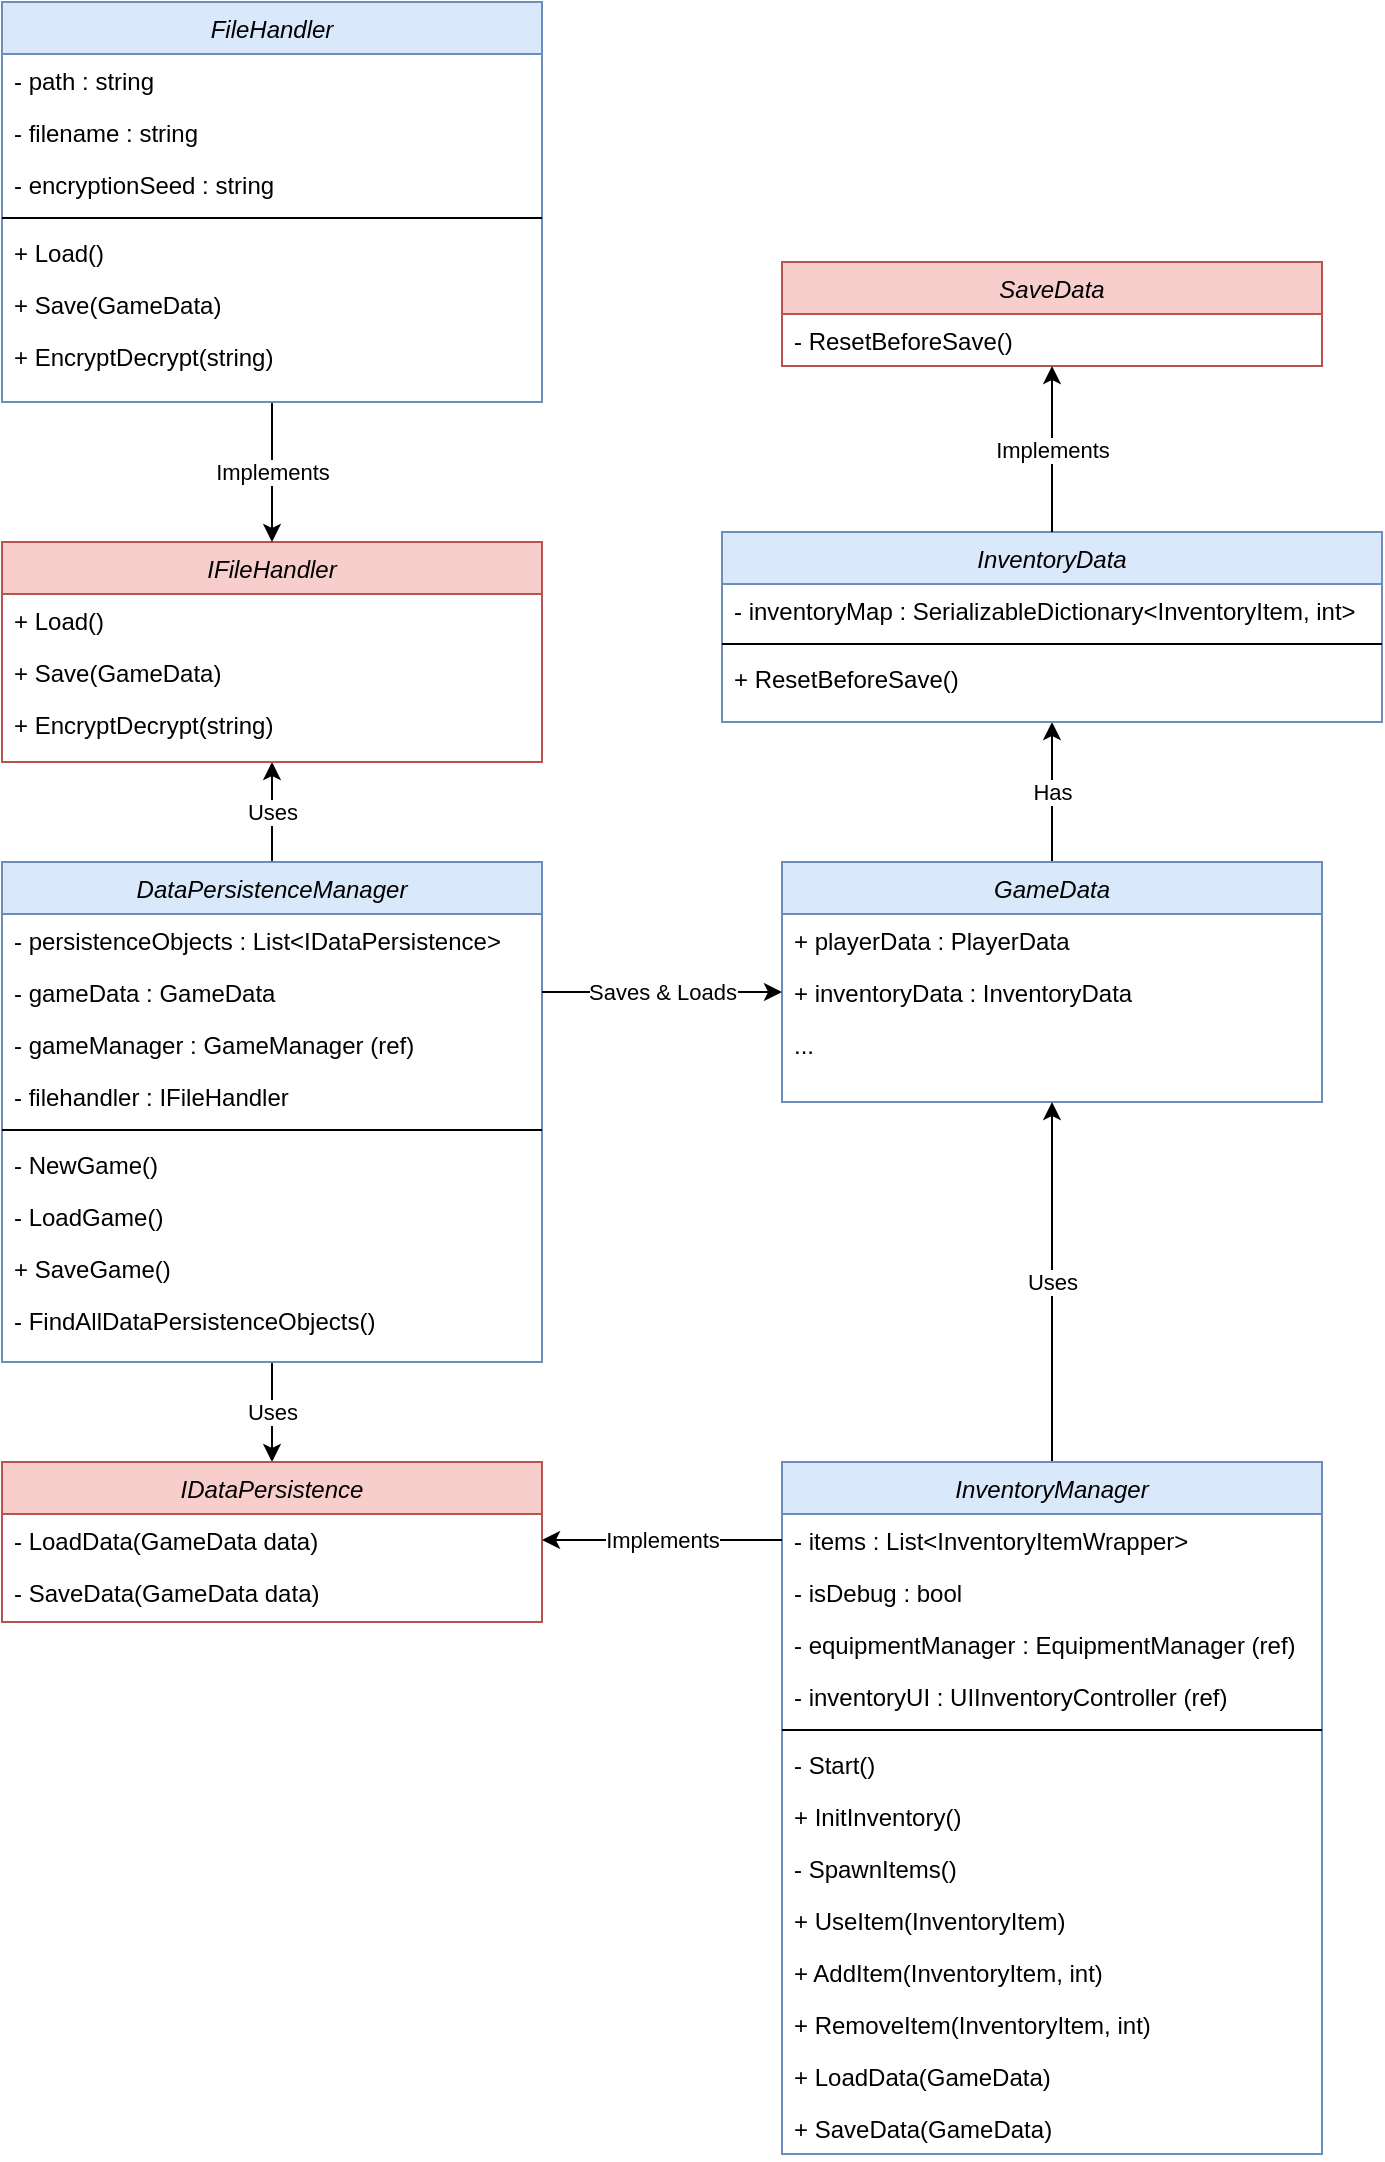 <mxfile version="17.4.2" type="device"><diagram id="C5RBs43oDa-KdzZeNtuy" name="Page-1"><mxGraphModel dx="2031" dy="1236" grid="1" gridSize="10" guides="1" tooltips="1" connect="1" arrows="1" fold="1" page="1" pageScale="1" pageWidth="827" pageHeight="1169" math="0" shadow="0"><root><mxCell id="WIyWlLk6GJQsqaUBKTNV-0"/><mxCell id="WIyWlLk6GJQsqaUBKTNV-1" parent="WIyWlLk6GJQsqaUBKTNV-0"/><mxCell id="hqA68pDAt9zU9-e2QTy0-72" value="Uses" style="edgeStyle=orthogonalEdgeStyle;rounded=0;orthogonalLoop=1;jettySize=auto;html=1;entryX=0.5;entryY=0;entryDx=0;entryDy=0;" edge="1" parent="WIyWlLk6GJQsqaUBKTNV-1" source="hqA68pDAt9zU9-e2QTy0-0" target="hqA68pDAt9zU9-e2QTy0-68"><mxGeometry relative="1" as="geometry"/></mxCell><mxCell id="hqA68pDAt9zU9-e2QTy0-73" value="Uses" style="edgeStyle=orthogonalEdgeStyle;rounded=0;orthogonalLoop=1;jettySize=auto;html=1;entryX=0.5;entryY=1;entryDx=0;entryDy=0;" edge="1" parent="WIyWlLk6GJQsqaUBKTNV-1" source="hqA68pDAt9zU9-e2QTy0-0" target="hqA68pDAt9zU9-e2QTy0-10"><mxGeometry relative="1" as="geometry"/></mxCell><mxCell id="hqA68pDAt9zU9-e2QTy0-0" value="DataPersistenceManager" style="swimlane;fontStyle=2;align=center;verticalAlign=top;childLayout=stackLayout;horizontal=1;startSize=26;horizontalStack=0;resizeParent=1;resizeLast=0;collapsible=1;marginBottom=0;rounded=0;shadow=0;strokeWidth=1;fillColor=#dae8fc;strokeColor=#6c8ebf;" vertex="1" parent="WIyWlLk6GJQsqaUBKTNV-1"><mxGeometry x="40" y="500" width="270" height="250" as="geometry"><mxRectangle x="230" y="140" width="160" height="26" as="alternateBounds"/></mxGeometry></mxCell><mxCell id="hqA68pDAt9zU9-e2QTy0-1" value="- persistenceObjects : List&lt;IDataPersistence&gt; " style="text;align=left;verticalAlign=top;spacingLeft=4;spacingRight=4;overflow=hidden;rotatable=0;points=[[0,0.5],[1,0.5]];portConstraint=eastwest;" vertex="1" parent="hqA68pDAt9zU9-e2QTy0-0"><mxGeometry y="26" width="270" height="26" as="geometry"/></mxCell><mxCell id="hqA68pDAt9zU9-e2QTy0-2" value="- gameData : GameData " style="text;align=left;verticalAlign=top;spacingLeft=4;spacingRight=4;overflow=hidden;rotatable=0;points=[[0,0.5],[1,0.5]];portConstraint=eastwest;rounded=0;shadow=0;html=0;" vertex="1" parent="hqA68pDAt9zU9-e2QTy0-0"><mxGeometry y="52" width="270" height="26" as="geometry"/></mxCell><mxCell id="hqA68pDAt9zU9-e2QTy0-3" value="- gameManager : GameManager (ref)" style="text;align=left;verticalAlign=top;spacingLeft=4;spacingRight=4;overflow=hidden;rotatable=0;points=[[0,0.5],[1,0.5]];portConstraint=eastwest;rounded=0;shadow=0;html=0;fontStyle=0" vertex="1" parent="hqA68pDAt9zU9-e2QTy0-0"><mxGeometry y="78" width="270" height="26" as="geometry"/></mxCell><mxCell id="hqA68pDAt9zU9-e2QTy0-6" value="- filehandler : IFileHandler " style="text;align=left;verticalAlign=top;spacingLeft=4;spacingRight=4;overflow=hidden;rotatable=0;points=[[0,0.5],[1,0.5]];portConstraint=eastwest;rounded=0;shadow=0;html=0;fontStyle=0" vertex="1" parent="hqA68pDAt9zU9-e2QTy0-0"><mxGeometry y="104" width="270" height="26" as="geometry"/></mxCell><mxCell id="hqA68pDAt9zU9-e2QTy0-4" value="" style="line;html=1;strokeWidth=1;align=left;verticalAlign=middle;spacingTop=-1;spacingLeft=3;spacingRight=3;rotatable=0;labelPosition=right;points=[];portConstraint=eastwest;" vertex="1" parent="hqA68pDAt9zU9-e2QTy0-0"><mxGeometry y="130" width="270" height="8" as="geometry"/></mxCell><mxCell id="hqA68pDAt9zU9-e2QTy0-5" value="- NewGame()&#10;" style="text;align=left;verticalAlign=top;spacingLeft=4;spacingRight=4;overflow=hidden;rotatable=0;points=[[0,0.5],[1,0.5]];portConstraint=eastwest;" vertex="1" parent="hqA68pDAt9zU9-e2QTy0-0"><mxGeometry y="138" width="270" height="26" as="geometry"/></mxCell><mxCell id="hqA68pDAt9zU9-e2QTy0-7" value="- LoadGame()" style="text;align=left;verticalAlign=top;spacingLeft=4;spacingRight=4;overflow=hidden;rotatable=0;points=[[0,0.5],[1,0.5]];portConstraint=eastwest;" vertex="1" parent="hqA68pDAt9zU9-e2QTy0-0"><mxGeometry y="164" width="270" height="26" as="geometry"/></mxCell><mxCell id="hqA68pDAt9zU9-e2QTy0-8" value="+ SaveGame()" style="text;align=left;verticalAlign=top;spacingLeft=4;spacingRight=4;overflow=hidden;rotatable=0;points=[[0,0.5],[1,0.5]];portConstraint=eastwest;" vertex="1" parent="hqA68pDAt9zU9-e2QTy0-0"><mxGeometry y="190" width="270" height="26" as="geometry"/></mxCell><mxCell id="hqA68pDAt9zU9-e2QTy0-9" value="- FindAllDataPersistenceObjects()" style="text;align=left;verticalAlign=top;spacingLeft=4;spacingRight=4;overflow=hidden;rotatable=0;points=[[0,0.5],[1,0.5]];portConstraint=eastwest;" vertex="1" parent="hqA68pDAt9zU9-e2QTy0-0"><mxGeometry y="216" width="270" height="26" as="geometry"/></mxCell><mxCell id="hqA68pDAt9zU9-e2QTy0-10" value="IFileHandler" style="swimlane;fontStyle=2;align=center;verticalAlign=top;childLayout=stackLayout;horizontal=1;startSize=26;horizontalStack=0;resizeParent=1;resizeLast=0;collapsible=1;marginBottom=0;rounded=0;shadow=0;strokeWidth=1;fillColor=#f8cecc;strokeColor=#b85450;" vertex="1" parent="WIyWlLk6GJQsqaUBKTNV-1"><mxGeometry x="40" y="340" width="270" height="110" as="geometry"><mxRectangle x="230" y="140" width="160" height="26" as="alternateBounds"/></mxGeometry></mxCell><mxCell id="hqA68pDAt9zU9-e2QTy0-11" value="+ Load()" style="text;align=left;verticalAlign=top;spacingLeft=4;spacingRight=4;overflow=hidden;rotatable=0;points=[[0,0.5],[1,0.5]];portConstraint=eastwest;" vertex="1" parent="hqA68pDAt9zU9-e2QTy0-10"><mxGeometry y="26" width="270" height="26" as="geometry"/></mxCell><mxCell id="hqA68pDAt9zU9-e2QTy0-12" value="+ Save(GameData)" style="text;align=left;verticalAlign=top;spacingLeft=4;spacingRight=4;overflow=hidden;rotatable=0;points=[[0,0.5],[1,0.5]];portConstraint=eastwest;rounded=0;shadow=0;html=0;" vertex="1" parent="hqA68pDAt9zU9-e2QTy0-10"><mxGeometry y="52" width="270" height="26" as="geometry"/></mxCell><mxCell id="hqA68pDAt9zU9-e2QTy0-13" value="+ EncryptDecrypt(string)" style="text;align=left;verticalAlign=top;spacingLeft=4;spacingRight=4;overflow=hidden;rotatable=0;points=[[0,0.5],[1,0.5]];portConstraint=eastwest;rounded=0;shadow=0;html=0;fontStyle=0" vertex="1" parent="hqA68pDAt9zU9-e2QTy0-10"><mxGeometry y="78" width="270" height="26" as="geometry"/></mxCell><mxCell id="hqA68pDAt9zU9-e2QTy0-34" value="Implements" style="edgeStyle=orthogonalEdgeStyle;rounded=0;orthogonalLoop=1;jettySize=auto;html=1;entryX=0.5;entryY=0;entryDx=0;entryDy=0;" edge="1" parent="WIyWlLk6GJQsqaUBKTNV-1" source="hqA68pDAt9zU9-e2QTy0-20" target="hqA68pDAt9zU9-e2QTy0-10"><mxGeometry relative="1" as="geometry"/></mxCell><mxCell id="hqA68pDAt9zU9-e2QTy0-20" value="FileHandler" style="swimlane;fontStyle=2;align=center;verticalAlign=top;childLayout=stackLayout;horizontal=1;startSize=26;horizontalStack=0;resizeParent=1;resizeLast=0;collapsible=1;marginBottom=0;rounded=0;shadow=0;strokeWidth=1;fillColor=#dae8fc;strokeColor=#6c8ebf;" vertex="1" parent="WIyWlLk6GJQsqaUBKTNV-1"><mxGeometry x="40" y="70" width="270" height="200" as="geometry"><mxRectangle x="230" y="140" width="160" height="26" as="alternateBounds"/></mxGeometry></mxCell><mxCell id="hqA68pDAt9zU9-e2QTy0-21" value="- path : string" style="text;align=left;verticalAlign=top;spacingLeft=4;spacingRight=4;overflow=hidden;rotatable=0;points=[[0,0.5],[1,0.5]];portConstraint=eastwest;" vertex="1" parent="hqA68pDAt9zU9-e2QTy0-20"><mxGeometry y="26" width="270" height="26" as="geometry"/></mxCell><mxCell id="hqA68pDAt9zU9-e2QTy0-22" value="- filename : string" style="text;align=left;verticalAlign=top;spacingLeft=4;spacingRight=4;overflow=hidden;rotatable=0;points=[[0,0.5],[1,0.5]];portConstraint=eastwest;rounded=0;shadow=0;html=0;" vertex="1" parent="hqA68pDAt9zU9-e2QTy0-20"><mxGeometry y="52" width="270" height="26" as="geometry"/></mxCell><mxCell id="hqA68pDAt9zU9-e2QTy0-23" value="- encryptionSeed : string" style="text;align=left;verticalAlign=top;spacingLeft=4;spacingRight=4;overflow=hidden;rotatable=0;points=[[0,0.5],[1,0.5]];portConstraint=eastwest;rounded=0;shadow=0;html=0;fontStyle=0" vertex="1" parent="hqA68pDAt9zU9-e2QTy0-20"><mxGeometry y="78" width="270" height="26" as="geometry"/></mxCell><mxCell id="hqA68pDAt9zU9-e2QTy0-25" value="" style="line;html=1;strokeWidth=1;align=left;verticalAlign=middle;spacingTop=-1;spacingLeft=3;spacingRight=3;rotatable=0;labelPosition=right;points=[];portConstraint=eastwest;" vertex="1" parent="hqA68pDAt9zU9-e2QTy0-20"><mxGeometry y="104" width="270" height="8" as="geometry"/></mxCell><mxCell id="hqA68pDAt9zU9-e2QTy0-26" value="+ Load()" style="text;align=left;verticalAlign=top;spacingLeft=4;spacingRight=4;overflow=hidden;rotatable=0;points=[[0,0.5],[1,0.5]];portConstraint=eastwest;" vertex="1" parent="hqA68pDAt9zU9-e2QTy0-20"><mxGeometry y="112" width="270" height="26" as="geometry"/></mxCell><mxCell id="hqA68pDAt9zU9-e2QTy0-27" value="+ Save(GameData)" style="text;align=left;verticalAlign=top;spacingLeft=4;spacingRight=4;overflow=hidden;rotatable=0;points=[[0,0.5],[1,0.5]];portConstraint=eastwest;" vertex="1" parent="hqA68pDAt9zU9-e2QTy0-20"><mxGeometry y="138" width="270" height="26" as="geometry"/></mxCell><mxCell id="hqA68pDAt9zU9-e2QTy0-28" value="+ EncryptDecrypt(string)" style="text;align=left;verticalAlign=top;spacingLeft=4;spacingRight=4;overflow=hidden;rotatable=0;points=[[0,0.5],[1,0.5]];portConstraint=eastwest;" vertex="1" parent="hqA68pDAt9zU9-e2QTy0-20"><mxGeometry y="164" width="270" height="26" as="geometry"/></mxCell><mxCell id="hqA68pDAt9zU9-e2QTy0-67" value="Has" style="edgeStyle=orthogonalEdgeStyle;rounded=0;orthogonalLoop=1;jettySize=auto;html=1;entryX=0.5;entryY=1;entryDx=0;entryDy=0;" edge="1" parent="WIyWlLk6GJQsqaUBKTNV-1" source="hqA68pDAt9zU9-e2QTy0-36" target="hqA68pDAt9zU9-e2QTy0-56"><mxGeometry relative="1" as="geometry"/></mxCell><mxCell id="hqA68pDAt9zU9-e2QTy0-36" value="GameData" style="swimlane;fontStyle=2;align=center;verticalAlign=top;childLayout=stackLayout;horizontal=1;startSize=26;horizontalStack=0;resizeParent=1;resizeLast=0;collapsible=1;marginBottom=0;rounded=0;shadow=0;strokeWidth=1;fillColor=#dae8fc;strokeColor=#6c8ebf;" vertex="1" parent="WIyWlLk6GJQsqaUBKTNV-1"><mxGeometry x="430" y="500" width="270" height="120" as="geometry"><mxRectangle x="230" y="140" width="160" height="26" as="alternateBounds"/></mxGeometry></mxCell><mxCell id="hqA68pDAt9zU9-e2QTy0-37" value="+ playerData : PlayerData" style="text;align=left;verticalAlign=top;spacingLeft=4;spacingRight=4;overflow=hidden;rotatable=0;points=[[0,0.5],[1,0.5]];portConstraint=eastwest;" vertex="1" parent="hqA68pDAt9zU9-e2QTy0-36"><mxGeometry y="26" width="270" height="26" as="geometry"/></mxCell><mxCell id="hqA68pDAt9zU9-e2QTy0-47" value="+ inventoryData : InventoryData&#10;" style="text;align=left;verticalAlign=top;spacingLeft=4;spacingRight=4;overflow=hidden;rotatable=0;points=[[0,0.5],[1,0.5]];portConstraint=eastwest;" vertex="1" parent="hqA68pDAt9zU9-e2QTy0-36"><mxGeometry y="52" width="270" height="26" as="geometry"/></mxCell><mxCell id="hqA68pDAt9zU9-e2QTy0-48" value="..." style="text;align=left;verticalAlign=top;spacingLeft=4;spacingRight=4;overflow=hidden;rotatable=0;points=[[0,0.5],[1,0.5]];portConstraint=eastwest;" vertex="1" parent="hqA68pDAt9zU9-e2QTy0-36"><mxGeometry y="78" width="270" height="26" as="geometry"/></mxCell><mxCell id="hqA68pDAt9zU9-e2QTy0-51" value="Saves &amp;amp; Loads" style="edgeStyle=orthogonalEdgeStyle;rounded=0;orthogonalLoop=1;jettySize=auto;html=1;entryX=0;entryY=0.5;entryDx=0;entryDy=0;" edge="1" parent="WIyWlLk6GJQsqaUBKTNV-1" source="hqA68pDAt9zU9-e2QTy0-2" target="hqA68pDAt9zU9-e2QTy0-47"><mxGeometry relative="1" as="geometry"/></mxCell><mxCell id="hqA68pDAt9zU9-e2QTy0-52" value="SaveData" style="swimlane;fontStyle=2;align=center;verticalAlign=top;childLayout=stackLayout;horizontal=1;startSize=26;horizontalStack=0;resizeParent=1;resizeLast=0;collapsible=1;marginBottom=0;rounded=0;shadow=0;strokeWidth=1;fillColor=#f8cecc;strokeColor=#b85450;" vertex="1" parent="WIyWlLk6GJQsqaUBKTNV-1"><mxGeometry x="430" y="200" width="270" height="52" as="geometry"><mxRectangle x="230" y="140" width="160" height="26" as="alternateBounds"/></mxGeometry></mxCell><mxCell id="hqA68pDAt9zU9-e2QTy0-53" value="- ResetBeforeSave()" style="text;align=left;verticalAlign=top;spacingLeft=4;spacingRight=4;overflow=hidden;rotatable=0;points=[[0,0.5],[1,0.5]];portConstraint=eastwest;" vertex="1" parent="hqA68pDAt9zU9-e2QTy0-52"><mxGeometry y="26" width="270" height="26" as="geometry"/></mxCell><mxCell id="hqA68pDAt9zU9-e2QTy0-56" value="InventoryData" style="swimlane;fontStyle=2;align=center;verticalAlign=top;childLayout=stackLayout;horizontal=1;startSize=26;horizontalStack=0;resizeParent=1;resizeLast=0;collapsible=1;marginBottom=0;rounded=0;shadow=0;strokeWidth=1;fillColor=#dae8fc;strokeColor=#6c8ebf;" vertex="1" parent="WIyWlLk6GJQsqaUBKTNV-1"><mxGeometry x="400" y="335" width="330" height="95" as="geometry"><mxRectangle x="230" y="140" width="160" height="26" as="alternateBounds"/></mxGeometry></mxCell><mxCell id="hqA68pDAt9zU9-e2QTy0-57" value="- inventoryMap : SerializableDictionary&lt;InventoryItem, int&gt;" style="text;align=left;verticalAlign=top;spacingLeft=4;spacingRight=4;overflow=hidden;rotatable=0;points=[[0,0.5],[1,0.5]];portConstraint=eastwest;" vertex="1" parent="hqA68pDAt9zU9-e2QTy0-56"><mxGeometry y="26" width="330" height="26" as="geometry"/></mxCell><mxCell id="hqA68pDAt9zU9-e2QTy0-65" value="" style="line;html=1;strokeWidth=1;align=left;verticalAlign=middle;spacingTop=-1;spacingLeft=3;spacingRight=3;rotatable=0;labelPosition=right;points=[];portConstraint=eastwest;" vertex="1" parent="hqA68pDAt9zU9-e2QTy0-56"><mxGeometry y="52" width="330" height="8" as="geometry"/></mxCell><mxCell id="hqA68pDAt9zU9-e2QTy0-66" value="+ ResetBeforeSave()" style="text;align=left;verticalAlign=top;spacingLeft=4;spacingRight=4;overflow=hidden;rotatable=0;points=[[0,0.5],[1,0.5]];portConstraint=eastwest;" vertex="1" parent="hqA68pDAt9zU9-e2QTy0-56"><mxGeometry y="60" width="330" height="26" as="geometry"/></mxCell><mxCell id="hqA68pDAt9zU9-e2QTy0-64" value="Implements" style="edgeStyle=orthogonalEdgeStyle;rounded=0;orthogonalLoop=1;jettySize=auto;html=1;entryX=0.5;entryY=1;entryDx=0;entryDy=0;exitX=0.5;exitY=0;exitDx=0;exitDy=0;" edge="1" parent="WIyWlLk6GJQsqaUBKTNV-1" source="hqA68pDAt9zU9-e2QTy0-56" target="hqA68pDAt9zU9-e2QTy0-52"><mxGeometry relative="1" as="geometry"><mxPoint x="530" y="330" as="sourcePoint"/></mxGeometry></mxCell><mxCell id="hqA68pDAt9zU9-e2QTy0-68" value="IDataPersistence" style="swimlane;fontStyle=2;align=center;verticalAlign=top;childLayout=stackLayout;horizontal=1;startSize=26;horizontalStack=0;resizeParent=1;resizeLast=0;collapsible=1;marginBottom=0;rounded=0;shadow=0;strokeWidth=1;fillColor=#f8cecc;strokeColor=#b85450;" vertex="1" parent="WIyWlLk6GJQsqaUBKTNV-1"><mxGeometry x="40" y="800" width="270" height="80" as="geometry"><mxRectangle x="230" y="140" width="160" height="26" as="alternateBounds"/></mxGeometry></mxCell><mxCell id="hqA68pDAt9zU9-e2QTy0-69" value="- LoadData(GameData data)" style="text;align=left;verticalAlign=top;spacingLeft=4;spacingRight=4;overflow=hidden;rotatable=0;points=[[0,0.5],[1,0.5]];portConstraint=eastwest;" vertex="1" parent="hqA68pDAt9zU9-e2QTy0-68"><mxGeometry y="26" width="270" height="26" as="geometry"/></mxCell><mxCell id="hqA68pDAt9zU9-e2QTy0-70" value="- SaveData(GameData data)" style="text;align=left;verticalAlign=top;spacingLeft=4;spacingRight=4;overflow=hidden;rotatable=0;points=[[0,0.5],[1,0.5]];portConstraint=eastwest;rounded=0;shadow=0;html=0;" vertex="1" parent="hqA68pDAt9zU9-e2QTy0-68"><mxGeometry y="52" width="270" height="26" as="geometry"/></mxCell><mxCell id="hqA68pDAt9zU9-e2QTy0-92" value="Uses" style="edgeStyle=orthogonalEdgeStyle;rounded=0;orthogonalLoop=1;jettySize=auto;html=1;entryX=0.5;entryY=1;entryDx=0;entryDy=0;" edge="1" parent="WIyWlLk6GJQsqaUBKTNV-1" source="hqA68pDAt9zU9-e2QTy0-77" target="hqA68pDAt9zU9-e2QTy0-36"><mxGeometry relative="1" as="geometry"/></mxCell><mxCell id="hqA68pDAt9zU9-e2QTy0-77" value="InventoryManager" style="swimlane;fontStyle=2;align=center;verticalAlign=top;childLayout=stackLayout;horizontal=1;startSize=26;horizontalStack=0;resizeParent=1;resizeLast=0;collapsible=1;marginBottom=0;rounded=0;shadow=0;strokeWidth=1;fillColor=#dae8fc;strokeColor=#6c8ebf;" vertex="1" parent="WIyWlLk6GJQsqaUBKTNV-1"><mxGeometry x="430" y="800" width="270" height="346" as="geometry"><mxRectangle x="230" y="140" width="160" height="26" as="alternateBounds"/></mxGeometry></mxCell><mxCell id="hqA68pDAt9zU9-e2QTy0-78" value="- items : List&lt;InventoryItemWrapper&gt;" style="text;align=left;verticalAlign=top;spacingLeft=4;spacingRight=4;overflow=hidden;rotatable=0;points=[[0,0.5],[1,0.5]];portConstraint=eastwest;" vertex="1" parent="hqA68pDAt9zU9-e2QTy0-77"><mxGeometry y="26" width="270" height="26" as="geometry"/></mxCell><mxCell id="hqA68pDAt9zU9-e2QTy0-79" value="- isDebug : bool" style="text;align=left;verticalAlign=top;spacingLeft=4;spacingRight=4;overflow=hidden;rotatable=0;points=[[0,0.5],[1,0.5]];portConstraint=eastwest;rounded=0;shadow=0;html=0;" vertex="1" parent="hqA68pDAt9zU9-e2QTy0-77"><mxGeometry y="52" width="270" height="26" as="geometry"/></mxCell><mxCell id="hqA68pDAt9zU9-e2QTy0-80" value="- equipmentManager : EquipmentManager (ref)" style="text;align=left;verticalAlign=top;spacingLeft=4;spacingRight=4;overflow=hidden;rotatable=0;points=[[0,0.5],[1,0.5]];portConstraint=eastwest;rounded=0;shadow=0;html=0;fontStyle=0" vertex="1" parent="hqA68pDAt9zU9-e2QTy0-77"><mxGeometry y="78" width="270" height="26" as="geometry"/></mxCell><mxCell id="hqA68pDAt9zU9-e2QTy0-81" value="- inventoryUI : UIInventoryController (ref)" style="text;align=left;verticalAlign=top;spacingLeft=4;spacingRight=4;overflow=hidden;rotatable=0;points=[[0,0.5],[1,0.5]];portConstraint=eastwest;rounded=0;shadow=0;html=0;fontStyle=0" vertex="1" parent="hqA68pDAt9zU9-e2QTy0-77"><mxGeometry y="104" width="270" height="26" as="geometry"/></mxCell><mxCell id="hqA68pDAt9zU9-e2QTy0-82" value="" style="line;html=1;strokeWidth=1;align=left;verticalAlign=middle;spacingTop=-1;spacingLeft=3;spacingRight=3;rotatable=0;labelPosition=right;points=[];portConstraint=eastwest;" vertex="1" parent="hqA68pDAt9zU9-e2QTy0-77"><mxGeometry y="130" width="270" height="8" as="geometry"/></mxCell><mxCell id="hqA68pDAt9zU9-e2QTy0-83" value="- Start()" style="text;align=left;verticalAlign=top;spacingLeft=4;spacingRight=4;overflow=hidden;rotatable=0;points=[[0,0.5],[1,0.5]];portConstraint=eastwest;" vertex="1" parent="hqA68pDAt9zU9-e2QTy0-77"><mxGeometry y="138" width="270" height="26" as="geometry"/></mxCell><mxCell id="hqA68pDAt9zU9-e2QTy0-84" value="+ InitInventory()" style="text;align=left;verticalAlign=top;spacingLeft=4;spacingRight=4;overflow=hidden;rotatable=0;points=[[0,0.5],[1,0.5]];portConstraint=eastwest;" vertex="1" parent="hqA68pDAt9zU9-e2QTy0-77"><mxGeometry y="164" width="270" height="26" as="geometry"/></mxCell><mxCell id="hqA68pDAt9zU9-e2QTy0-85" value="- SpawnItems()" style="text;align=left;verticalAlign=top;spacingLeft=4;spacingRight=4;overflow=hidden;rotatable=0;points=[[0,0.5],[1,0.5]];portConstraint=eastwest;" vertex="1" parent="hqA68pDAt9zU9-e2QTy0-77"><mxGeometry y="190" width="270" height="26" as="geometry"/></mxCell><mxCell id="hqA68pDAt9zU9-e2QTy0-86" value="+ UseItem(InventoryItem)" style="text;align=left;verticalAlign=top;spacingLeft=4;spacingRight=4;overflow=hidden;rotatable=0;points=[[0,0.5],[1,0.5]];portConstraint=eastwest;" vertex="1" parent="hqA68pDAt9zU9-e2QTy0-77"><mxGeometry y="216" width="270" height="26" as="geometry"/></mxCell><mxCell id="hqA68pDAt9zU9-e2QTy0-88" value="+ AddItem(InventoryItem, int)" style="text;align=left;verticalAlign=top;spacingLeft=4;spacingRight=4;overflow=hidden;rotatable=0;points=[[0,0.5],[1,0.5]];portConstraint=eastwest;" vertex="1" parent="hqA68pDAt9zU9-e2QTy0-77"><mxGeometry y="242" width="270" height="26" as="geometry"/></mxCell><mxCell id="hqA68pDAt9zU9-e2QTy0-89" value="+ RemoveItem(InventoryItem, int)" style="text;align=left;verticalAlign=top;spacingLeft=4;spacingRight=4;overflow=hidden;rotatable=0;points=[[0,0.5],[1,0.5]];portConstraint=eastwest;" vertex="1" parent="hqA68pDAt9zU9-e2QTy0-77"><mxGeometry y="268" width="270" height="26" as="geometry"/></mxCell><mxCell id="hqA68pDAt9zU9-e2QTy0-90" value="+ LoadData(GameData)" style="text;align=left;verticalAlign=top;spacingLeft=4;spacingRight=4;overflow=hidden;rotatable=0;points=[[0,0.5],[1,0.5]];portConstraint=eastwest;" vertex="1" parent="hqA68pDAt9zU9-e2QTy0-77"><mxGeometry y="294" width="270" height="26" as="geometry"/></mxCell><mxCell id="hqA68pDAt9zU9-e2QTy0-91" value="+ SaveData(GameData)" style="text;align=left;verticalAlign=top;spacingLeft=4;spacingRight=4;overflow=hidden;rotatable=0;points=[[0,0.5],[1,0.5]];portConstraint=eastwest;" vertex="1" parent="hqA68pDAt9zU9-e2QTy0-77"><mxGeometry y="320" width="270" height="26" as="geometry"/></mxCell><mxCell id="hqA68pDAt9zU9-e2QTy0-87" value="Implements" style="edgeStyle=orthogonalEdgeStyle;rounded=0;orthogonalLoop=1;jettySize=auto;html=1;" edge="1" parent="WIyWlLk6GJQsqaUBKTNV-1" source="hqA68pDAt9zU9-e2QTy0-78" target="hqA68pDAt9zU9-e2QTy0-69"><mxGeometry relative="1" as="geometry"/></mxCell></root></mxGraphModel></diagram></mxfile>